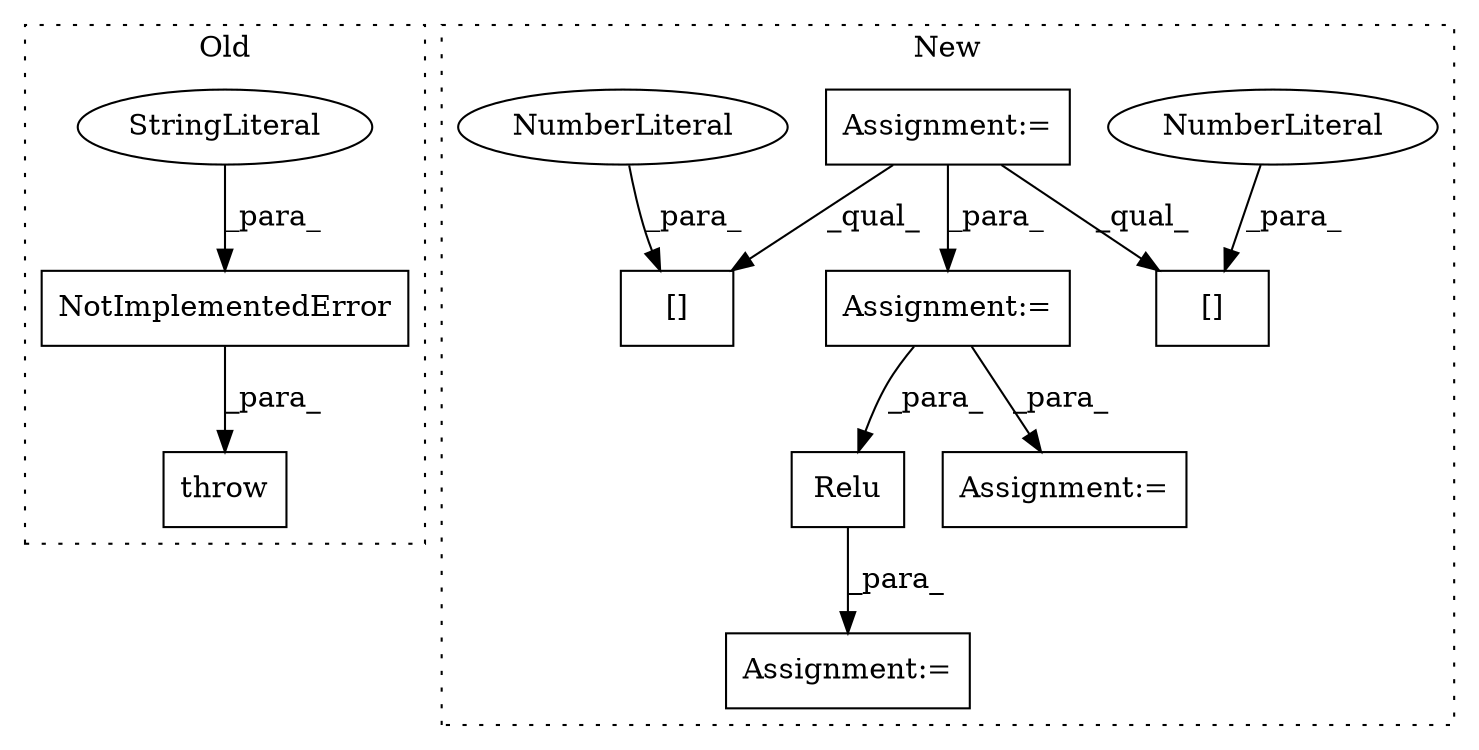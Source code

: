 digraph G {
subgraph cluster0 {
1 [label="NotImplementedError" a="32" s="1459,1543" l="20,1" shape="box"];
3 [label="StringLiteral" a="45" s="1479" l="64" shape="ellipse"];
4 [label="throw" a="53" s="1453" l="6" shape="box"];
label = "Old";
style="dotted";
}
subgraph cluster1 {
2 [label="Relu" a="32" s="1698,1704" l="5,1" shape="box"];
5 [label="Assignment:=" a="7" s="1516" l="9" shape="box"];
6 [label="[]" a="2" s="1593,1627" l="33,1" shape="box"];
7 [label="NumberLiteral" a="34" s="1626" l="1" shape="ellipse"];
8 [label="[]" a="2" s="1812,1847" l="34,1" shape="box"];
9 [label="NumberLiteral" a="34" s="1846" l="1" shape="ellipse"];
10 [label="Assignment:=" a="7" s="1569" l="1" shape="box"];
11 [label="Assignment:=" a="7" s="1759" l="2" shape="box"];
12 [label="Assignment:=" a="7" s="1696" l="2" shape="box"];
label = "New";
style="dotted";
}
1 -> 4 [label="_para_"];
2 -> 12 [label="_para_"];
3 -> 1 [label="_para_"];
5 -> 8 [label="_qual_"];
5 -> 10 [label="_para_"];
5 -> 6 [label="_qual_"];
7 -> 6 [label="_para_"];
9 -> 8 [label="_para_"];
10 -> 2 [label="_para_"];
10 -> 11 [label="_para_"];
}